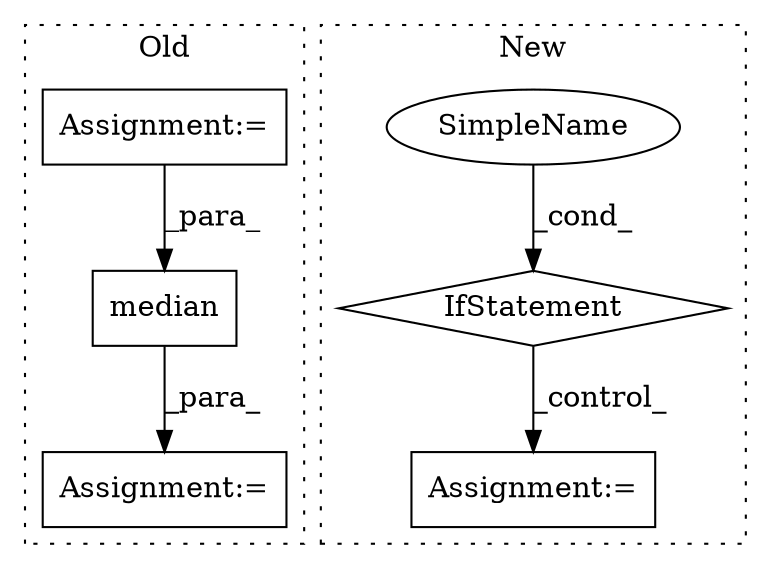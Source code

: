 digraph G {
subgraph cluster0 {
1 [label="median" a="32" s="530,547" l="7,1" shape="box"];
3 [label="Assignment:=" a="7" s="297" l="10" shape="box"];
4 [label="Assignment:=" a="7" s="501" l="1" shape="box"];
label = "Old";
style="dotted";
}
subgraph cluster1 {
2 [label="IfStatement" a="25" s="390,420" l="8,2" shape="diamond"];
5 [label="SimpleName" a="42" s="" l="" shape="ellipse"];
6 [label="Assignment:=" a="7" s="446" l="1" shape="box"];
label = "New";
style="dotted";
}
1 -> 4 [label="_para_"];
2 -> 6 [label="_control_"];
3 -> 1 [label="_para_"];
5 -> 2 [label="_cond_"];
}